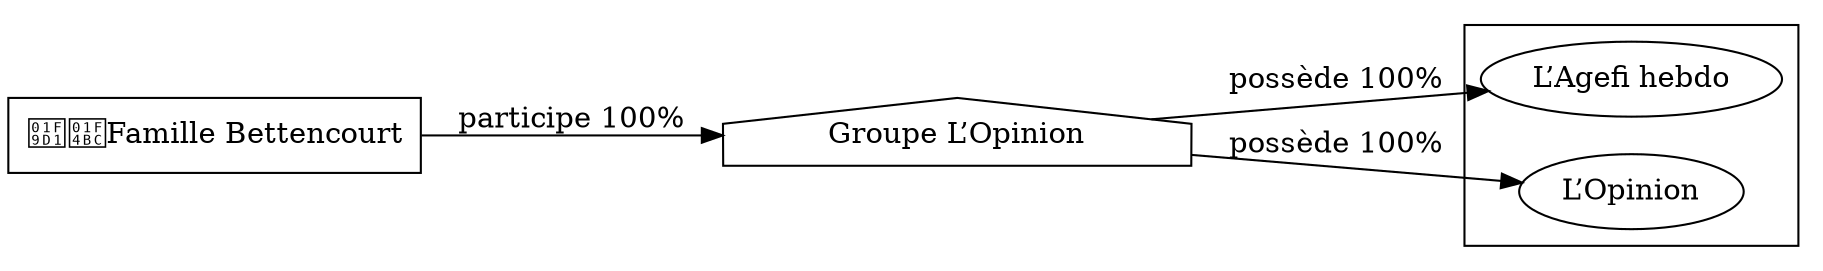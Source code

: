 digraph {
  rankdir=LR;
  subgraph roots {
    
      "famille-bettencourt-54"[label="🧑‍💼Famille Bettencourt" shape=box]
    
  }

  
    "groupe-l-opinion-325"[label="Groupe L’Opinion" shape=house]
  

  subgraph clusterLeaves {
    
      "l-agefi-hebdo-101"[label="L’Agefi hebdo"]
    
      "l-opinion-8"[label="L’Opinion"]
    
  }

  
    "famille-bettencourt-54" -> "groupe-l-opinion-325" [
      label="participe 100%"
    ]
  
    "groupe-l-opinion-325" -> "l-agefi-hebdo-101" [
      label="possède 100%"
    ]
  
    "groupe-l-opinion-325" -> "l-opinion-8" [
      label="possède 100%"
    ]
  
}
